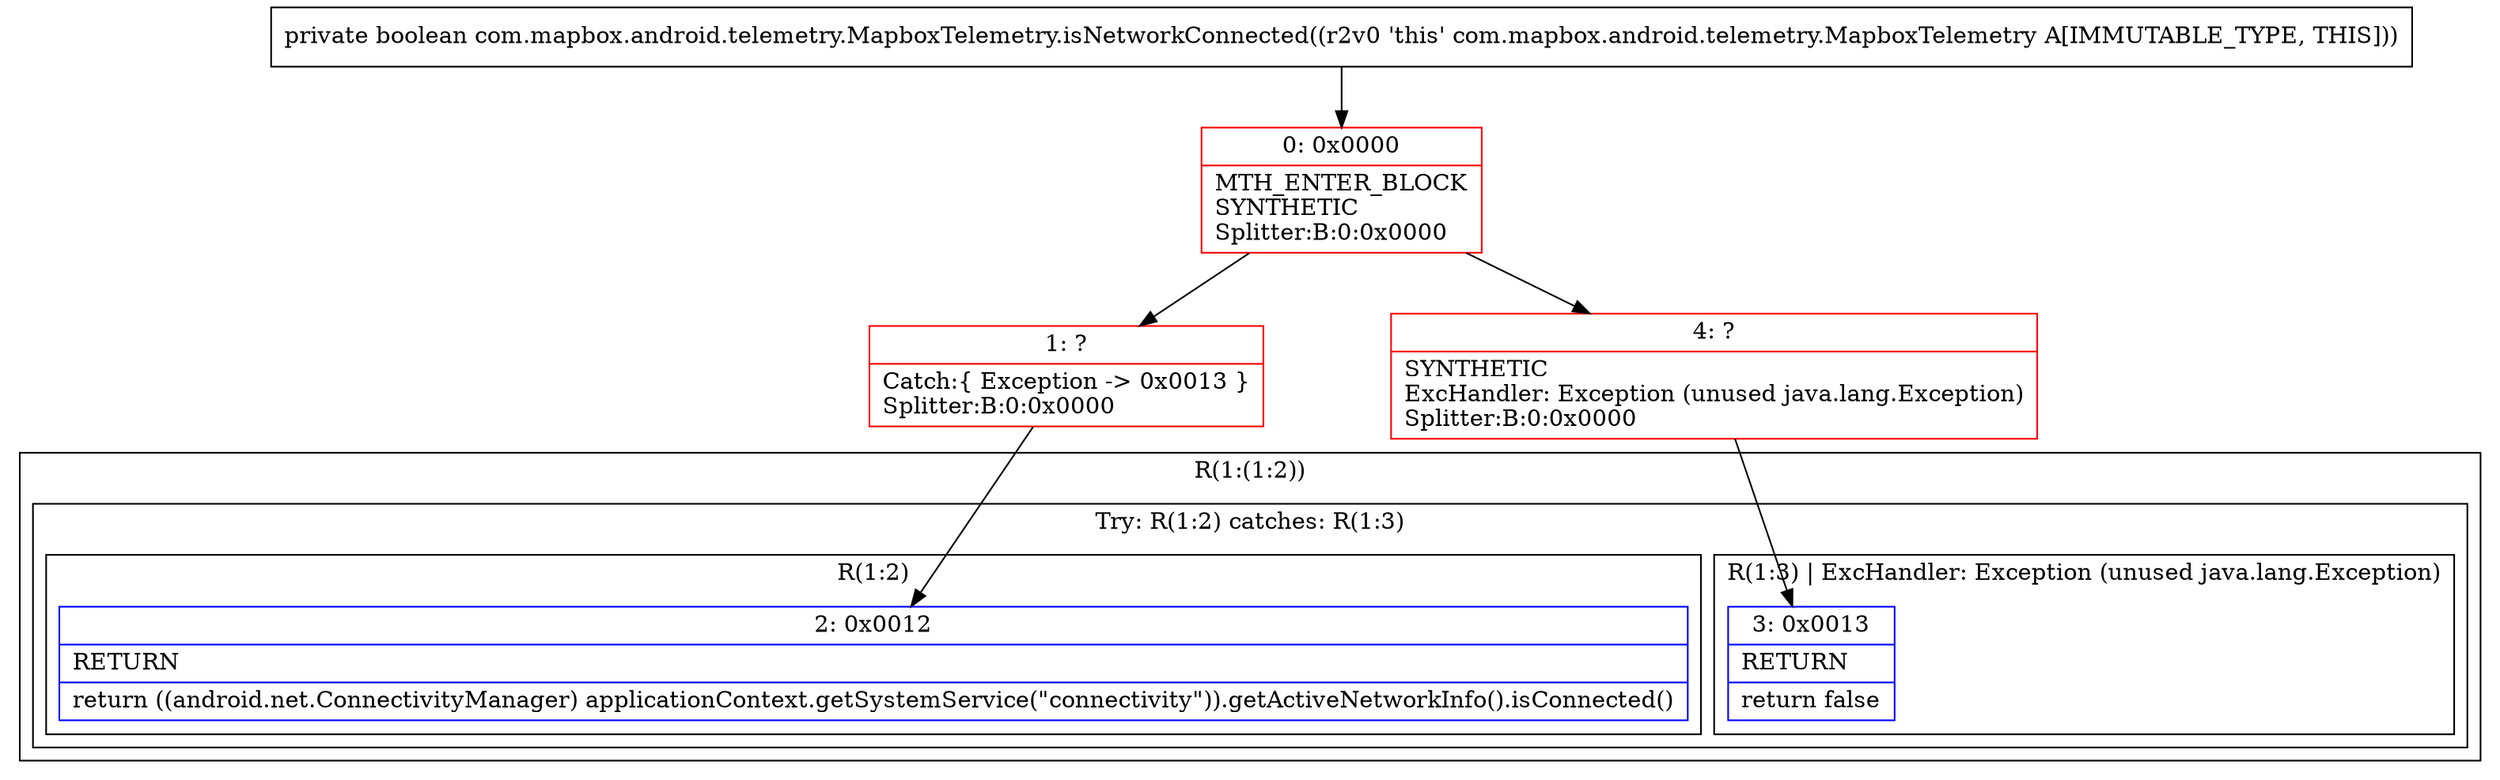 digraph "CFG forcom.mapbox.android.telemetry.MapboxTelemetry.isNetworkConnected()Z" {
subgraph cluster_Region_2137706867 {
label = "R(1:(1:2))";
node [shape=record,color=blue];
subgraph cluster_TryCatchRegion_1773559358 {
label = "Try: R(1:2) catches: R(1:3)";
node [shape=record,color=blue];
subgraph cluster_Region_1757817530 {
label = "R(1:2)";
node [shape=record,color=blue];
Node_2 [shape=record,label="{2\:\ 0x0012|RETURN\l|return ((android.net.ConnectivityManager) applicationContext.getSystemService(\"connectivity\")).getActiveNetworkInfo().isConnected()\l}"];
}
subgraph cluster_Region_1961270413 {
label = "R(1:3) | ExcHandler: Exception (unused java.lang.Exception)\l";
node [shape=record,color=blue];
Node_3 [shape=record,label="{3\:\ 0x0013|RETURN\l|return false\l}"];
}
}
}
subgraph cluster_Region_1961270413 {
label = "R(1:3) | ExcHandler: Exception (unused java.lang.Exception)\l";
node [shape=record,color=blue];
Node_3 [shape=record,label="{3\:\ 0x0013|RETURN\l|return false\l}"];
}
Node_0 [shape=record,color=red,label="{0\:\ 0x0000|MTH_ENTER_BLOCK\lSYNTHETIC\lSplitter:B:0:0x0000\l}"];
Node_1 [shape=record,color=red,label="{1\:\ ?|Catch:\{ Exception \-\> 0x0013 \}\lSplitter:B:0:0x0000\l}"];
Node_4 [shape=record,color=red,label="{4\:\ ?|SYNTHETIC\lExcHandler: Exception (unused java.lang.Exception)\lSplitter:B:0:0x0000\l}"];
MethodNode[shape=record,label="{private boolean com.mapbox.android.telemetry.MapboxTelemetry.isNetworkConnected((r2v0 'this' com.mapbox.android.telemetry.MapboxTelemetry A[IMMUTABLE_TYPE, THIS])) }"];
MethodNode -> Node_0;
Node_0 -> Node_1;
Node_0 -> Node_4;
Node_1 -> Node_2;
Node_4 -> Node_3;
}

